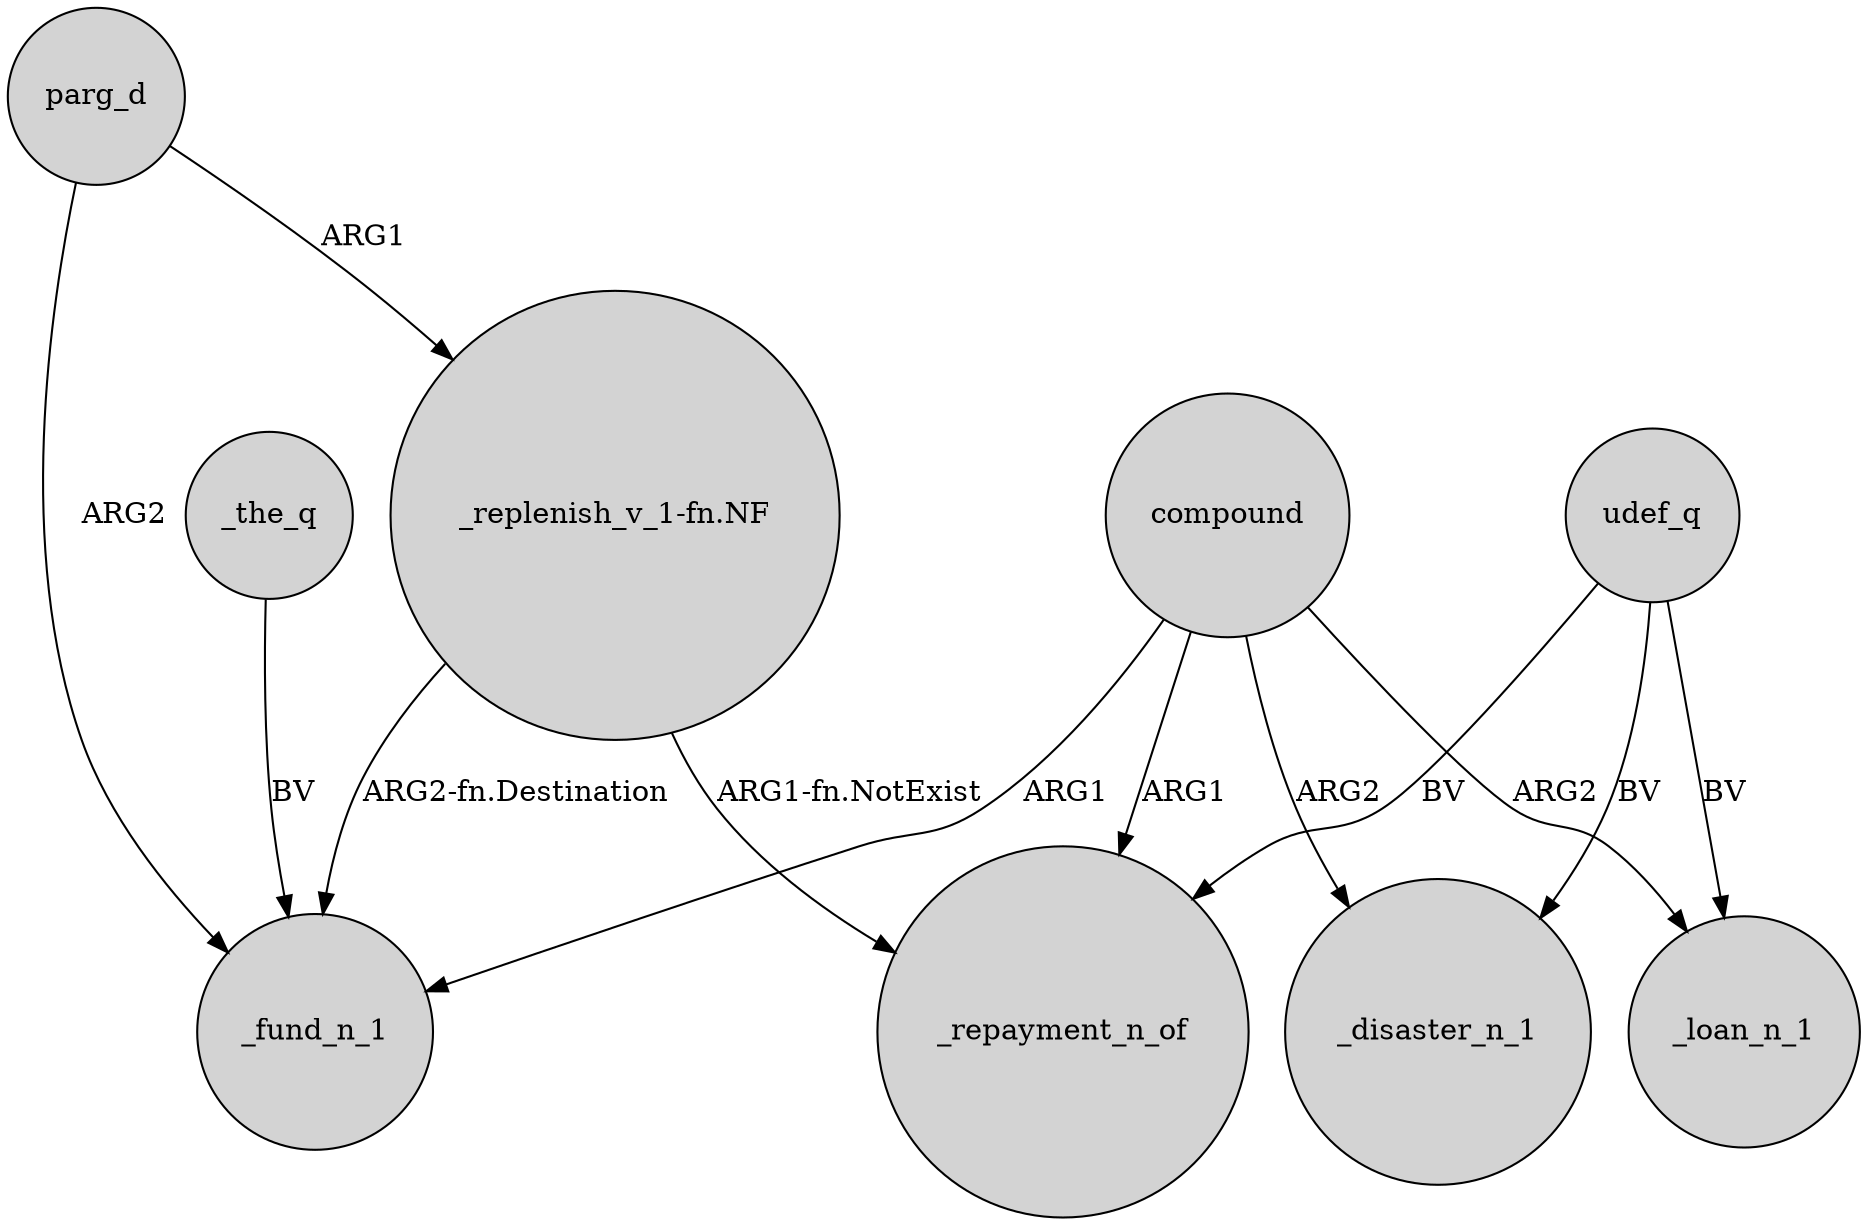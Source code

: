 digraph {
	node [shape=circle style=filled]
	udef_q -> _repayment_n_of [label=BV]
	udef_q -> _loan_n_1 [label=BV]
	udef_q -> _disaster_n_1 [label=BV]
	parg_d -> _fund_n_1 [label=ARG2]
	_the_q -> _fund_n_1 [label=BV]
	"_replenish_v_1-fn.NF" -> _fund_n_1 [label="ARG2-fn.Destination"]
	"_replenish_v_1-fn.NF" -> _repayment_n_of [label="ARG1-fn.NotExist"]
	compound -> _disaster_n_1 [label=ARG2]
	parg_d -> "_replenish_v_1-fn.NF" [label=ARG1]
	compound -> _loan_n_1 [label=ARG2]
	compound -> _fund_n_1 [label=ARG1]
	compound -> _repayment_n_of [label=ARG1]
}
